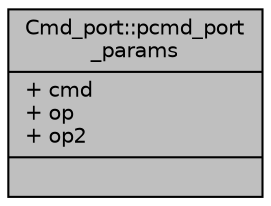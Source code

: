 digraph "Cmd_port::pcmd_port_params"
{
  edge [fontname="Helvetica",fontsize="10",labelfontname="Helvetica",labelfontsize="10"];
  node [fontname="Helvetica",fontsize="10",shape=record];
  Node1 [label="{Cmd_port::pcmd_port\l_params\n|+ cmd\l+ op\l+ op2\l|}",height=0.2,width=0.4,color="black", fillcolor="grey75", style="filled", fontcolor="black"];
}
